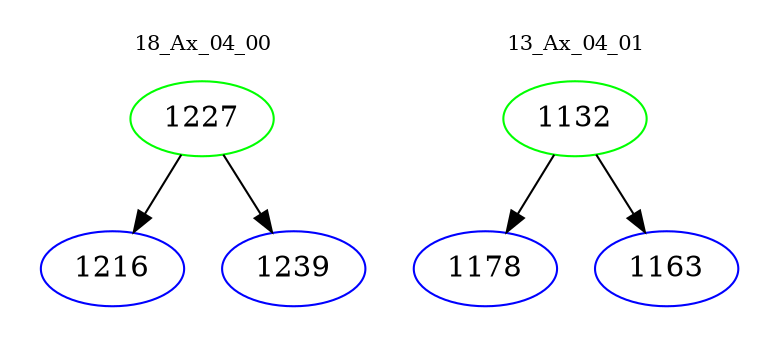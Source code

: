 digraph{
subgraph cluster_0 {
color = white
label = "18_Ax_04_00";
fontsize=10;
T0_1227 [label="1227", color="green"]
T0_1227 -> T0_1216 [color="black"]
T0_1216 [label="1216", color="blue"]
T0_1227 -> T0_1239 [color="black"]
T0_1239 [label="1239", color="blue"]
}
subgraph cluster_1 {
color = white
label = "13_Ax_04_01";
fontsize=10;
T1_1132 [label="1132", color="green"]
T1_1132 -> T1_1178 [color="black"]
T1_1178 [label="1178", color="blue"]
T1_1132 -> T1_1163 [color="black"]
T1_1163 [label="1163", color="blue"]
}
}
